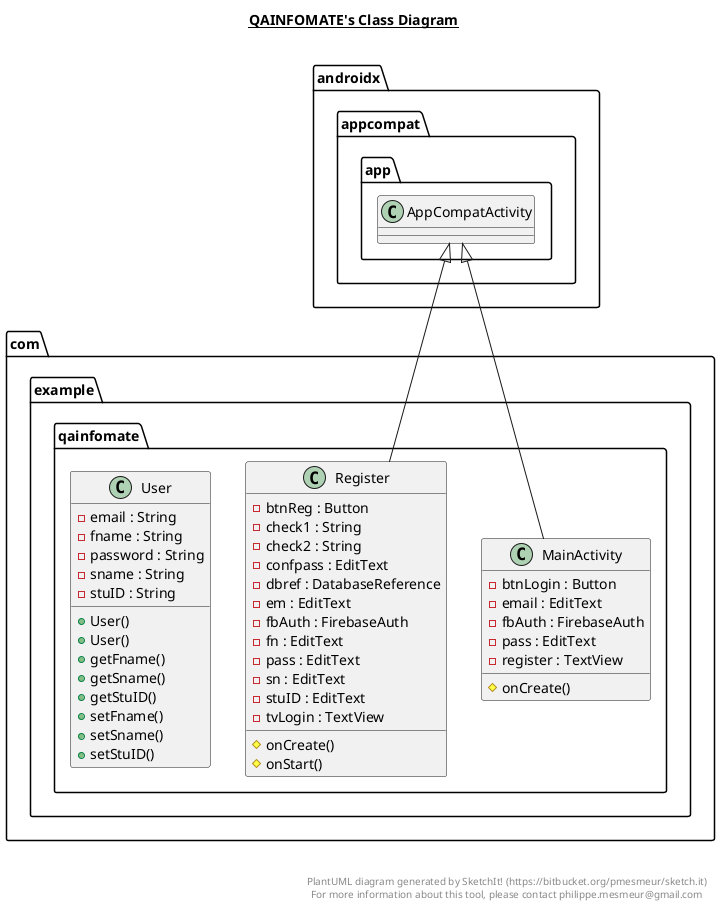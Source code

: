 @startuml

title __QAINFOMATE's Class Diagram__\n

  namespace com.example.qainfomate {
    class com.example.qainfomate.MainActivity {
        - btnLogin : Button
        - email : EditText
        - fbAuth : FirebaseAuth
        - pass : EditText
        - register : TextView
        # onCreate()
    }
  }
  

  namespace com.example.qainfomate {
    class com.example.qainfomate.Register {
        - btnReg : Button
        - check1 : String
        - check2 : String
        - confpass : EditText
        - dbref : DatabaseReference
        - em : EditText
        - fbAuth : FirebaseAuth
        - fn : EditText
        - pass : EditText
        - sn : EditText
        - stuID : EditText
        - tvLogin : TextView
        # onCreate()
        # onStart()
    }
  }
  

  namespace com.example.qainfomate {
    class com.example.qainfomate.User {
        - email : String
        - fname : String
        - password : String
        - sname : String
        - stuID : String
        + User()
        + User()
        + getFname()
        + getSname()
        + getStuID()
        + setFname()
        + setSname()
        + setStuID()
    }
  }
  

  com.example.qainfomate.MainActivity -up-|> androidx.appcompat.app.AppCompatActivity
  com.example.qainfomate.Register -up-|> androidx.appcompat.app.AppCompatActivity


right footer


PlantUML diagram generated by SketchIt! (https://bitbucket.org/pmesmeur/sketch.it)
For more information about this tool, please contact philippe.mesmeur@gmail.com
endfooter

@enduml
